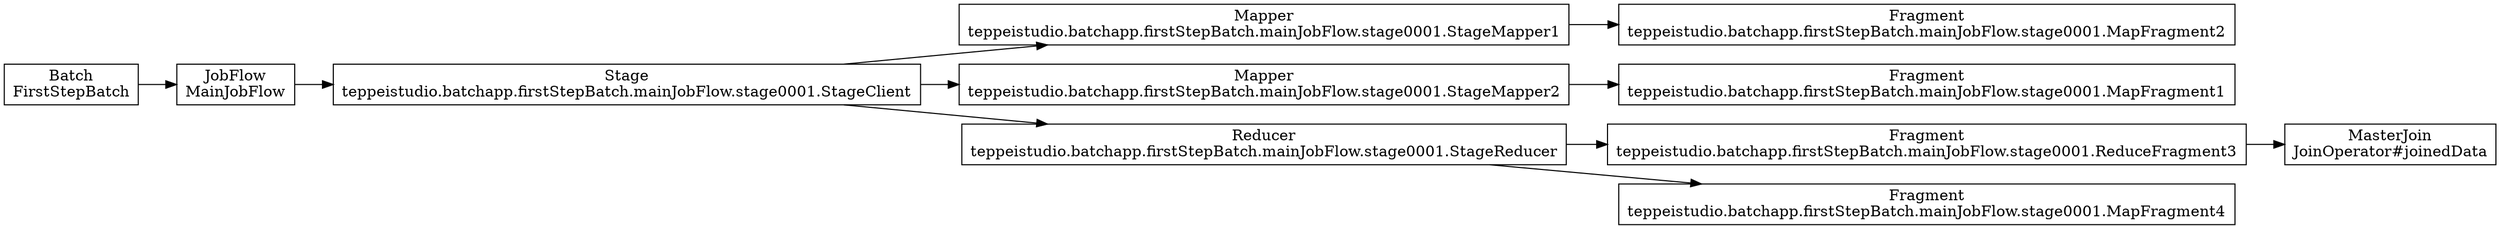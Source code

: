 digraph {
    rankdir = LR;
    "e616f2cb-4c45-425d-bbdd-041f42b648f1" [shape=box, label="Batch\nFirstStepBatch"];
    "9902e5dd-79ad-45ea-b51a-9ab57f637906" [shape=box, label="JobFlow\nMainJobFlow"];
    "b0272a11-47eb-4ebd-8d06-cf844df9d102" [shape=box, label="Stage\nteppeistudio.batchapp.firstStepBatch.mainJobFlow.stage0001.StageClient"];
    "83bf9fa7-4d23-487c-abc5-2d8704268714" [shape=box, label="Mapper\nteppeistudio.batchapp.firstStepBatch.mainJobFlow.stage0001.StageMapper1"];
    "b0272a11-47eb-4ebd-8d06-cf844df9d102" -> "83bf9fa7-4d23-487c-abc5-2d8704268714";
    "e4b51a08-ca2c-4398-84f7-2ccde1b2f1d5" [shape=box, label="Fragment\nteppeistudio.batchapp.firstStepBatch.mainJobFlow.stage0001.MapFragment2"];
    "83bf9fa7-4d23-487c-abc5-2d8704268714" -> "e4b51a08-ca2c-4398-84f7-2ccde1b2f1d5";
    "3a459f43-c7bc-48f0-a3f4-c4bdbcff18aa" [shape=box, label="Mapper\nteppeistudio.batchapp.firstStepBatch.mainJobFlow.stage0001.StageMapper2"];
    "b0272a11-47eb-4ebd-8d06-cf844df9d102" -> "3a459f43-c7bc-48f0-a3f4-c4bdbcff18aa";
    "0bb671d4-aaa3-49dc-a923-c985f2ba4114" [shape=box, label="Fragment\nteppeistudio.batchapp.firstStepBatch.mainJobFlow.stage0001.MapFragment1"];
    "3a459f43-c7bc-48f0-a3f4-c4bdbcff18aa" -> "0bb671d4-aaa3-49dc-a923-c985f2ba4114";
    "9300d504-c27f-4cf1-8b6c-af32b0c02f08" [shape=box, label="Reducer\nteppeistudio.batchapp.firstStepBatch.mainJobFlow.stage0001.StageReducer"];
    "b0272a11-47eb-4ebd-8d06-cf844df9d102" -> "9300d504-c27f-4cf1-8b6c-af32b0c02f08";
    "76e277b3-e9a8-4704-b548-732378891449" [shape=box, label="Fragment\nteppeistudio.batchapp.firstStepBatch.mainJobFlow.stage0001.ReduceFragment3"];
    "d8371a82-e99c-406a-88df-eae74f82801c" [shape=box, label="MasterJoin\nJoinOperator#joinedData"];
    "76e277b3-e9a8-4704-b548-732378891449" -> "d8371a82-e99c-406a-88df-eae74f82801c";
    "9300d504-c27f-4cf1-8b6c-af32b0c02f08" -> "76e277b3-e9a8-4704-b548-732378891449";
    "4d73f8dd-11c3-451a-945b-62f9f47c963e" [shape=box, label="Fragment\nteppeistudio.batchapp.firstStepBatch.mainJobFlow.stage0001.MapFragment4"];
    "9300d504-c27f-4cf1-8b6c-af32b0c02f08" -> "4d73f8dd-11c3-451a-945b-62f9f47c963e";
    "9902e5dd-79ad-45ea-b51a-9ab57f637906" -> "b0272a11-47eb-4ebd-8d06-cf844df9d102";
    "e616f2cb-4c45-425d-bbdd-041f42b648f1" -> "9902e5dd-79ad-45ea-b51a-9ab57f637906";
}
